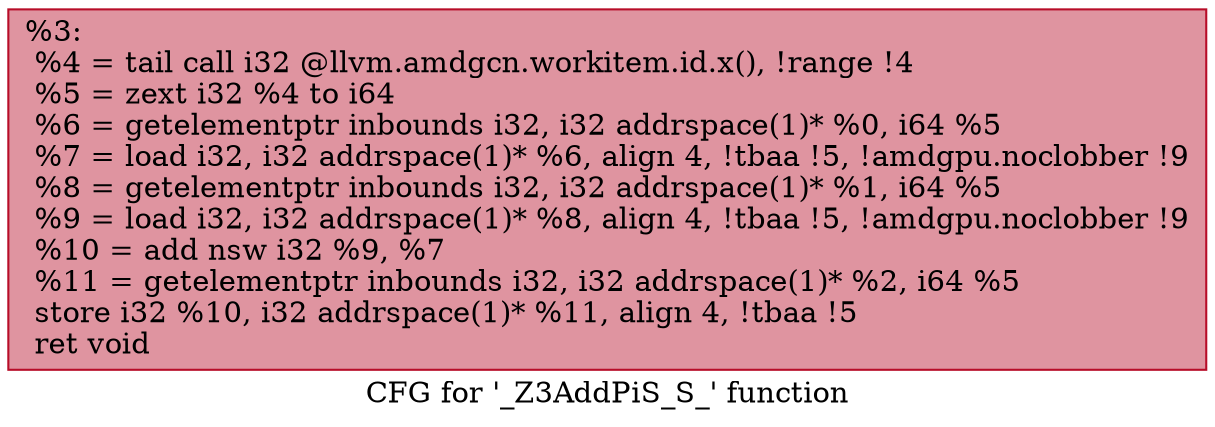digraph "CFG for '_Z3AddPiS_S_' function" {
	label="CFG for '_Z3AddPiS_S_' function";

	Node0x6182c90 [shape=record,color="#b70d28ff", style=filled, fillcolor="#b70d2870",label="{%3:\l  %4 = tail call i32 @llvm.amdgcn.workitem.id.x(), !range !4\l  %5 = zext i32 %4 to i64\l  %6 = getelementptr inbounds i32, i32 addrspace(1)* %0, i64 %5\l  %7 = load i32, i32 addrspace(1)* %6, align 4, !tbaa !5, !amdgpu.noclobber !9\l  %8 = getelementptr inbounds i32, i32 addrspace(1)* %1, i64 %5\l  %9 = load i32, i32 addrspace(1)* %8, align 4, !tbaa !5, !amdgpu.noclobber !9\l  %10 = add nsw i32 %9, %7\l  %11 = getelementptr inbounds i32, i32 addrspace(1)* %2, i64 %5\l  store i32 %10, i32 addrspace(1)* %11, align 4, !tbaa !5\l  ret void\l}"];
}
